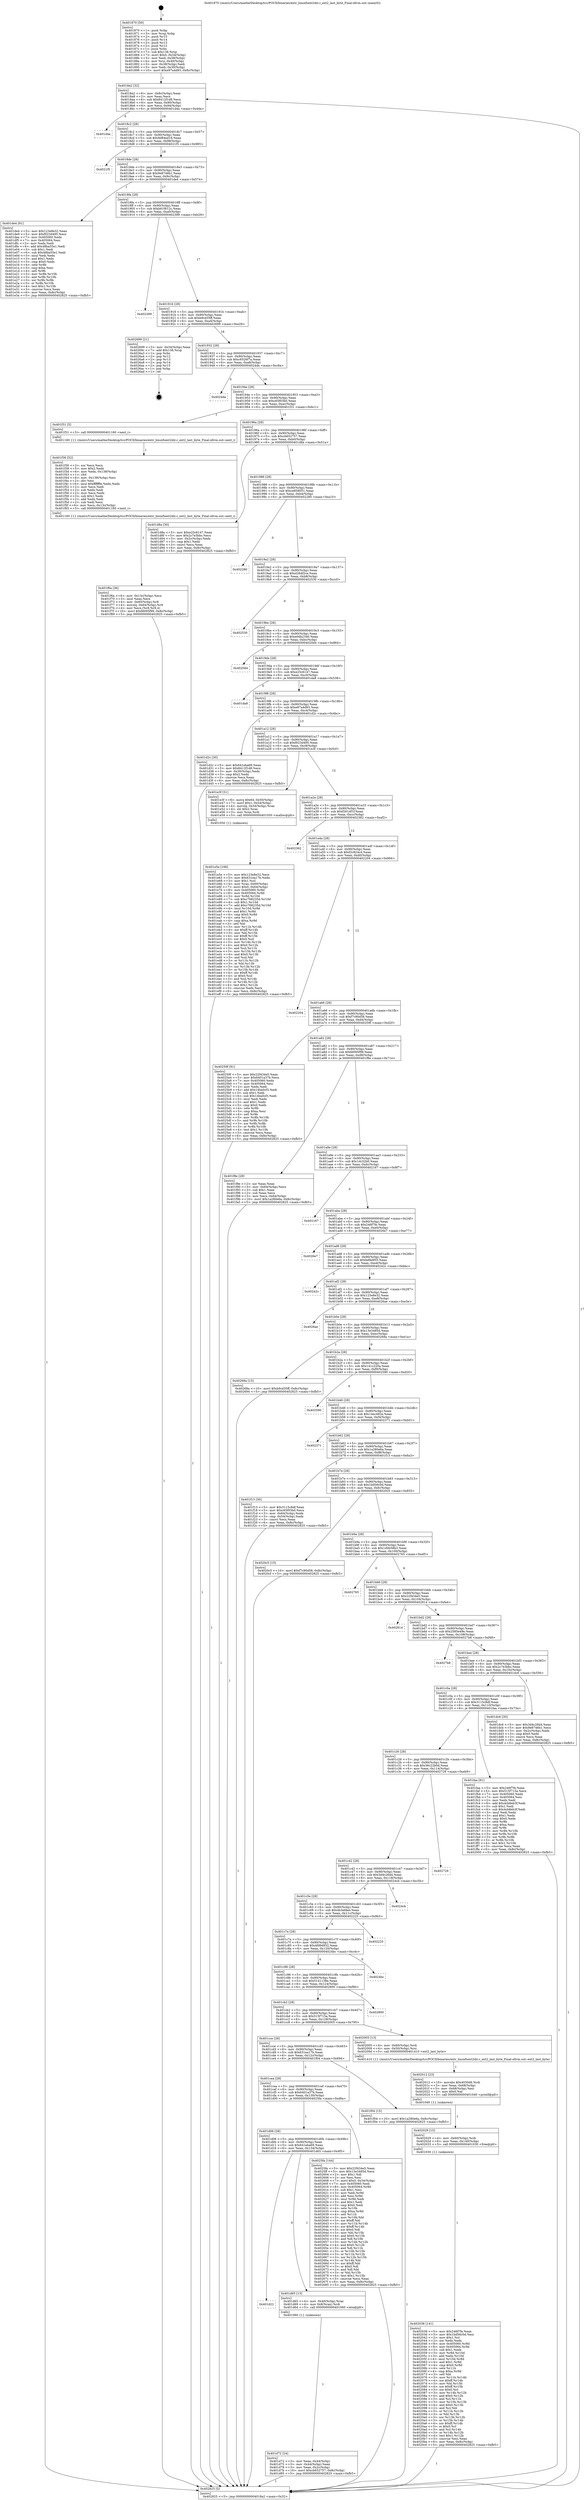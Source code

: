 digraph "0x401870" {
  label = "0x401870 (/mnt/c/Users/mathe/Desktop/tcc/POCII/binaries/extr_linuxfsext2dir.c_ext2_last_byte_Final-ollvm.out::main(0))"
  labelloc = "t"
  node[shape=record]

  Entry [label="",width=0.3,height=0.3,shape=circle,fillcolor=black,style=filled]
  "0x4018a2" [label="{
     0x4018a2 [32]\l
     | [instrs]\l
     &nbsp;&nbsp;0x4018a2 \<+6\>: mov -0x8c(%rbp),%eax\l
     &nbsp;&nbsp;0x4018a8 \<+2\>: mov %eax,%ecx\l
     &nbsp;&nbsp;0x4018aa \<+6\>: sub $0x8412f1d8,%ecx\l
     &nbsp;&nbsp;0x4018b0 \<+6\>: mov %eax,-0x90(%rbp)\l
     &nbsp;&nbsp;0x4018b6 \<+6\>: mov %ecx,-0x94(%rbp)\l
     &nbsp;&nbsp;0x4018bc \<+6\>: je 0000000000401d4a \<main+0x4da\>\l
  }"]
  "0x401d4a" [label="{
     0x401d4a\l
  }", style=dashed]
  "0x4018c2" [label="{
     0x4018c2 [28]\l
     | [instrs]\l
     &nbsp;&nbsp;0x4018c2 \<+5\>: jmp 00000000004018c7 \<main+0x57\>\l
     &nbsp;&nbsp;0x4018c7 \<+6\>: mov -0x90(%rbp),%eax\l
     &nbsp;&nbsp;0x4018cd \<+5\>: sub $0x9d84ed18,%eax\l
     &nbsp;&nbsp;0x4018d2 \<+6\>: mov %eax,-0x98(%rbp)\l
     &nbsp;&nbsp;0x4018d8 \<+6\>: je 00000000004021f5 \<main+0x985\>\l
  }"]
  Exit [label="",width=0.3,height=0.3,shape=circle,fillcolor=black,style=filled,peripheries=2]
  "0x4021f5" [label="{
     0x4021f5\l
  }", style=dashed]
  "0x4018de" [label="{
     0x4018de [28]\l
     | [instrs]\l
     &nbsp;&nbsp;0x4018de \<+5\>: jmp 00000000004018e3 \<main+0x73\>\l
     &nbsp;&nbsp;0x4018e3 \<+6\>: mov -0x90(%rbp),%eax\l
     &nbsp;&nbsp;0x4018e9 \<+5\>: sub $0x9e8746b1,%eax\l
     &nbsp;&nbsp;0x4018ee \<+6\>: mov %eax,-0x9c(%rbp)\l
     &nbsp;&nbsp;0x4018f4 \<+6\>: je 0000000000401de4 \<main+0x574\>\l
  }"]
  "0x402038" [label="{
     0x402038 [141]\l
     | [instrs]\l
     &nbsp;&nbsp;0x402038 \<+5\>: mov $0x246f7fe,%eax\l
     &nbsp;&nbsp;0x40203d \<+5\>: mov $0x1bd56c0d,%esi\l
     &nbsp;&nbsp;0x402042 \<+2\>: mov $0x1,%cl\l
     &nbsp;&nbsp;0x402044 \<+2\>: xor %edx,%edx\l
     &nbsp;&nbsp;0x402046 \<+8\>: mov 0x405060,%r8d\l
     &nbsp;&nbsp;0x40204e \<+8\>: mov 0x405064,%r9d\l
     &nbsp;&nbsp;0x402056 \<+3\>: sub $0x1,%edx\l
     &nbsp;&nbsp;0x402059 \<+3\>: mov %r8d,%r10d\l
     &nbsp;&nbsp;0x40205c \<+3\>: add %edx,%r10d\l
     &nbsp;&nbsp;0x40205f \<+4\>: imul %r10d,%r8d\l
     &nbsp;&nbsp;0x402063 \<+4\>: and $0x1,%r8d\l
     &nbsp;&nbsp;0x402067 \<+4\>: cmp $0x0,%r8d\l
     &nbsp;&nbsp;0x40206b \<+4\>: sete %r11b\l
     &nbsp;&nbsp;0x40206f \<+4\>: cmp $0xa,%r9d\l
     &nbsp;&nbsp;0x402073 \<+3\>: setl %bl\l
     &nbsp;&nbsp;0x402076 \<+3\>: mov %r11b,%r14b\l
     &nbsp;&nbsp;0x402079 \<+4\>: xor $0xff,%r14b\l
     &nbsp;&nbsp;0x40207d \<+3\>: mov %bl,%r15b\l
     &nbsp;&nbsp;0x402080 \<+4\>: xor $0xff,%r15b\l
     &nbsp;&nbsp;0x402084 \<+3\>: xor $0x0,%cl\l
     &nbsp;&nbsp;0x402087 \<+3\>: mov %r14b,%r12b\l
     &nbsp;&nbsp;0x40208a \<+4\>: and $0x0,%r12b\l
     &nbsp;&nbsp;0x40208e \<+3\>: and %cl,%r11b\l
     &nbsp;&nbsp;0x402091 \<+3\>: mov %r15b,%r13b\l
     &nbsp;&nbsp;0x402094 \<+4\>: and $0x0,%r13b\l
     &nbsp;&nbsp;0x402098 \<+2\>: and %cl,%bl\l
     &nbsp;&nbsp;0x40209a \<+3\>: or %r11b,%r12b\l
     &nbsp;&nbsp;0x40209d \<+3\>: or %bl,%r13b\l
     &nbsp;&nbsp;0x4020a0 \<+3\>: xor %r13b,%r12b\l
     &nbsp;&nbsp;0x4020a3 \<+3\>: or %r15b,%r14b\l
     &nbsp;&nbsp;0x4020a6 \<+4\>: xor $0xff,%r14b\l
     &nbsp;&nbsp;0x4020aa \<+3\>: or $0x0,%cl\l
     &nbsp;&nbsp;0x4020ad \<+3\>: and %cl,%r14b\l
     &nbsp;&nbsp;0x4020b0 \<+3\>: or %r14b,%r12b\l
     &nbsp;&nbsp;0x4020b3 \<+4\>: test $0x1,%r12b\l
     &nbsp;&nbsp;0x4020b7 \<+3\>: cmovne %esi,%eax\l
     &nbsp;&nbsp;0x4020ba \<+6\>: mov %eax,-0x8c(%rbp)\l
     &nbsp;&nbsp;0x4020c0 \<+5\>: jmp 0000000000402825 \<main+0xfb5\>\l
  }"]
  "0x401de4" [label="{
     0x401de4 [91]\l
     | [instrs]\l
     &nbsp;&nbsp;0x401de4 \<+5\>: mov $0x123e8e32,%eax\l
     &nbsp;&nbsp;0x401de9 \<+5\>: mov $0xf023d495,%ecx\l
     &nbsp;&nbsp;0x401dee \<+7\>: mov 0x405060,%edx\l
     &nbsp;&nbsp;0x401df5 \<+7\>: mov 0x405064,%esi\l
     &nbsp;&nbsp;0x401dfc \<+2\>: mov %edx,%edi\l
     &nbsp;&nbsp;0x401dfe \<+6\>: add $0x48ba55e1,%edi\l
     &nbsp;&nbsp;0x401e04 \<+3\>: sub $0x1,%edi\l
     &nbsp;&nbsp;0x401e07 \<+6\>: sub $0x48ba55e1,%edi\l
     &nbsp;&nbsp;0x401e0d \<+3\>: imul %edi,%edx\l
     &nbsp;&nbsp;0x401e10 \<+3\>: and $0x1,%edx\l
     &nbsp;&nbsp;0x401e13 \<+3\>: cmp $0x0,%edx\l
     &nbsp;&nbsp;0x401e16 \<+4\>: sete %r8b\l
     &nbsp;&nbsp;0x401e1a \<+3\>: cmp $0xa,%esi\l
     &nbsp;&nbsp;0x401e1d \<+4\>: setl %r9b\l
     &nbsp;&nbsp;0x401e21 \<+3\>: mov %r8b,%r10b\l
     &nbsp;&nbsp;0x401e24 \<+3\>: and %r9b,%r10b\l
     &nbsp;&nbsp;0x401e27 \<+3\>: xor %r9b,%r8b\l
     &nbsp;&nbsp;0x401e2a \<+3\>: or %r8b,%r10b\l
     &nbsp;&nbsp;0x401e2d \<+4\>: test $0x1,%r10b\l
     &nbsp;&nbsp;0x401e31 \<+3\>: cmovne %ecx,%eax\l
     &nbsp;&nbsp;0x401e34 \<+6\>: mov %eax,-0x8c(%rbp)\l
     &nbsp;&nbsp;0x401e3a \<+5\>: jmp 0000000000402825 \<main+0xfb5\>\l
  }"]
  "0x4018fa" [label="{
     0x4018fa [28]\l
     | [instrs]\l
     &nbsp;&nbsp;0x4018fa \<+5\>: jmp 00000000004018ff \<main+0x8f\>\l
     &nbsp;&nbsp;0x4018ff \<+6\>: mov -0x90(%rbp),%eax\l
     &nbsp;&nbsp;0x401905 \<+5\>: sub $0xb61f612c,%eax\l
     &nbsp;&nbsp;0x40190a \<+6\>: mov %eax,-0xa0(%rbp)\l
     &nbsp;&nbsp;0x401910 \<+6\>: je 0000000000402399 \<main+0xb29\>\l
  }"]
  "0x402029" [label="{
     0x402029 [15]\l
     | [instrs]\l
     &nbsp;&nbsp;0x402029 \<+4\>: mov -0x60(%rbp),%rdi\l
     &nbsp;&nbsp;0x40202d \<+6\>: mov %eax,-0x140(%rbp)\l
     &nbsp;&nbsp;0x402033 \<+5\>: call 0000000000401030 \<free@plt\>\l
     | [calls]\l
     &nbsp;&nbsp;0x401030 \{1\} (unknown)\l
  }"]
  "0x402399" [label="{
     0x402399\l
  }", style=dashed]
  "0x401916" [label="{
     0x401916 [28]\l
     | [instrs]\l
     &nbsp;&nbsp;0x401916 \<+5\>: jmp 000000000040191b \<main+0xab\>\l
     &nbsp;&nbsp;0x40191b \<+6\>: mov -0x90(%rbp),%eax\l
     &nbsp;&nbsp;0x401921 \<+5\>: sub $0xb9cd35ff,%eax\l
     &nbsp;&nbsp;0x401926 \<+6\>: mov %eax,-0xa4(%rbp)\l
     &nbsp;&nbsp;0x40192c \<+6\>: je 0000000000402699 \<main+0xe29\>\l
  }"]
  "0x402012" [label="{
     0x402012 [23]\l
     | [instrs]\l
     &nbsp;&nbsp;0x402012 \<+10\>: movabs $0x4030d6,%rdi\l
     &nbsp;&nbsp;0x40201c \<+3\>: mov %eax,-0x68(%rbp)\l
     &nbsp;&nbsp;0x40201f \<+3\>: mov -0x68(%rbp),%esi\l
     &nbsp;&nbsp;0x402022 \<+2\>: mov $0x0,%al\l
     &nbsp;&nbsp;0x402024 \<+5\>: call 0000000000401040 \<printf@plt\>\l
     | [calls]\l
     &nbsp;&nbsp;0x401040 \{1\} (unknown)\l
  }"]
  "0x402699" [label="{
     0x402699 [21]\l
     | [instrs]\l
     &nbsp;&nbsp;0x402699 \<+3\>: mov -0x34(%rbp),%eax\l
     &nbsp;&nbsp;0x40269c \<+7\>: add $0x138,%rsp\l
     &nbsp;&nbsp;0x4026a3 \<+1\>: pop %rbx\l
     &nbsp;&nbsp;0x4026a4 \<+2\>: pop %r12\l
     &nbsp;&nbsp;0x4026a6 \<+2\>: pop %r13\l
     &nbsp;&nbsp;0x4026a8 \<+2\>: pop %r14\l
     &nbsp;&nbsp;0x4026aa \<+2\>: pop %r15\l
     &nbsp;&nbsp;0x4026ac \<+1\>: pop %rbp\l
     &nbsp;&nbsp;0x4026ad \<+1\>: ret\l
  }"]
  "0x401932" [label="{
     0x401932 [28]\l
     | [instrs]\l
     &nbsp;&nbsp;0x401932 \<+5\>: jmp 0000000000401937 \<main+0xc7\>\l
     &nbsp;&nbsp;0x401937 \<+6\>: mov -0x90(%rbp),%eax\l
     &nbsp;&nbsp;0x40193d \<+5\>: sub $0xc6526f7a,%eax\l
     &nbsp;&nbsp;0x401942 \<+6\>: mov %eax,-0xa8(%rbp)\l
     &nbsp;&nbsp;0x401948 \<+6\>: je 00000000004024da \<main+0xc6a\>\l
  }"]
  "0x401f6a" [label="{
     0x401f6a [36]\l
     | [instrs]\l
     &nbsp;&nbsp;0x401f6a \<+6\>: mov -0x13c(%rbp),%ecx\l
     &nbsp;&nbsp;0x401f70 \<+3\>: imul %eax,%ecx\l
     &nbsp;&nbsp;0x401f73 \<+4\>: mov -0x60(%rbp),%r8\l
     &nbsp;&nbsp;0x401f77 \<+4\>: movslq -0x64(%rbp),%r9\l
     &nbsp;&nbsp;0x401f7b \<+4\>: mov %ecx,(%r8,%r9,4)\l
     &nbsp;&nbsp;0x401f7f \<+10\>: movl $0xfd095f99,-0x8c(%rbp)\l
     &nbsp;&nbsp;0x401f89 \<+5\>: jmp 0000000000402825 \<main+0xfb5\>\l
  }"]
  "0x4024da" [label="{
     0x4024da\l
  }", style=dashed]
  "0x40194e" [label="{
     0x40194e [28]\l
     | [instrs]\l
     &nbsp;&nbsp;0x40194e \<+5\>: jmp 0000000000401953 \<main+0xe3\>\l
     &nbsp;&nbsp;0x401953 \<+6\>: mov -0x90(%rbp),%eax\l
     &nbsp;&nbsp;0x401959 \<+5\>: sub $0xc65f03b0,%eax\l
     &nbsp;&nbsp;0x40195e \<+6\>: mov %eax,-0xac(%rbp)\l
     &nbsp;&nbsp;0x401964 \<+6\>: je 0000000000401f31 \<main+0x6c1\>\l
  }"]
  "0x401f36" [label="{
     0x401f36 [52]\l
     | [instrs]\l
     &nbsp;&nbsp;0x401f36 \<+2\>: xor %ecx,%ecx\l
     &nbsp;&nbsp;0x401f38 \<+5\>: mov $0x2,%edx\l
     &nbsp;&nbsp;0x401f3d \<+6\>: mov %edx,-0x138(%rbp)\l
     &nbsp;&nbsp;0x401f43 \<+1\>: cltd\l
     &nbsp;&nbsp;0x401f44 \<+6\>: mov -0x138(%rbp),%esi\l
     &nbsp;&nbsp;0x401f4a \<+2\>: idiv %esi\l
     &nbsp;&nbsp;0x401f4c \<+6\>: imul $0xfffffffe,%edx,%edx\l
     &nbsp;&nbsp;0x401f52 \<+2\>: mov %ecx,%edi\l
     &nbsp;&nbsp;0x401f54 \<+2\>: sub %edx,%edi\l
     &nbsp;&nbsp;0x401f56 \<+2\>: mov %ecx,%edx\l
     &nbsp;&nbsp;0x401f58 \<+3\>: sub $0x1,%edx\l
     &nbsp;&nbsp;0x401f5b \<+2\>: add %edx,%edi\l
     &nbsp;&nbsp;0x401f5d \<+2\>: sub %edi,%ecx\l
     &nbsp;&nbsp;0x401f5f \<+6\>: mov %ecx,-0x13c(%rbp)\l
     &nbsp;&nbsp;0x401f65 \<+5\>: call 0000000000401160 \<next_i\>\l
     | [calls]\l
     &nbsp;&nbsp;0x401160 \{1\} (/mnt/c/Users/mathe/Desktop/tcc/POCII/binaries/extr_linuxfsext2dir.c_ext2_last_byte_Final-ollvm.out::next_i)\l
  }"]
  "0x401f31" [label="{
     0x401f31 [5]\l
     | [instrs]\l
     &nbsp;&nbsp;0x401f31 \<+5\>: call 0000000000401160 \<next_i\>\l
     | [calls]\l
     &nbsp;&nbsp;0x401160 \{1\} (/mnt/c/Users/mathe/Desktop/tcc/POCII/binaries/extr_linuxfsext2dir.c_ext2_last_byte_Final-ollvm.out::next_i)\l
  }"]
  "0x40196a" [label="{
     0x40196a [28]\l
     | [instrs]\l
     &nbsp;&nbsp;0x40196a \<+5\>: jmp 000000000040196f \<main+0xff\>\l
     &nbsp;&nbsp;0x40196f \<+6\>: mov -0x90(%rbp),%eax\l
     &nbsp;&nbsp;0x401975 \<+5\>: sub $0xcb652757,%eax\l
     &nbsp;&nbsp;0x40197a \<+6\>: mov %eax,-0xb0(%rbp)\l
     &nbsp;&nbsp;0x401980 \<+6\>: je 0000000000401d8a \<main+0x51a\>\l
  }"]
  "0x401e5e" [label="{
     0x401e5e [166]\l
     | [instrs]\l
     &nbsp;&nbsp;0x401e5e \<+5\>: mov $0x123e8e32,%ecx\l
     &nbsp;&nbsp;0x401e63 \<+5\>: mov $0x631ea17b,%edx\l
     &nbsp;&nbsp;0x401e68 \<+3\>: mov $0x1,%sil\l
     &nbsp;&nbsp;0x401e6b \<+4\>: mov %rax,-0x60(%rbp)\l
     &nbsp;&nbsp;0x401e6f \<+7\>: movl $0x0,-0x64(%rbp)\l
     &nbsp;&nbsp;0x401e76 \<+8\>: mov 0x405060,%r8d\l
     &nbsp;&nbsp;0x401e7e \<+8\>: mov 0x405064,%r9d\l
     &nbsp;&nbsp;0x401e86 \<+3\>: mov %r8d,%r10d\l
     &nbsp;&nbsp;0x401e89 \<+7\>: sub $0xc768235d,%r10d\l
     &nbsp;&nbsp;0x401e90 \<+4\>: sub $0x1,%r10d\l
     &nbsp;&nbsp;0x401e94 \<+7\>: add $0xc768235d,%r10d\l
     &nbsp;&nbsp;0x401e9b \<+4\>: imul %r10d,%r8d\l
     &nbsp;&nbsp;0x401e9f \<+4\>: and $0x1,%r8d\l
     &nbsp;&nbsp;0x401ea3 \<+4\>: cmp $0x0,%r8d\l
     &nbsp;&nbsp;0x401ea7 \<+4\>: sete %r11b\l
     &nbsp;&nbsp;0x401eab \<+4\>: cmp $0xa,%r9d\l
     &nbsp;&nbsp;0x401eaf \<+3\>: setl %bl\l
     &nbsp;&nbsp;0x401eb2 \<+3\>: mov %r11b,%r14b\l
     &nbsp;&nbsp;0x401eb5 \<+4\>: xor $0xff,%r14b\l
     &nbsp;&nbsp;0x401eb9 \<+3\>: mov %bl,%r15b\l
     &nbsp;&nbsp;0x401ebc \<+4\>: xor $0xff,%r15b\l
     &nbsp;&nbsp;0x401ec0 \<+4\>: xor $0x0,%sil\l
     &nbsp;&nbsp;0x401ec4 \<+3\>: mov %r14b,%r12b\l
     &nbsp;&nbsp;0x401ec7 \<+4\>: and $0x0,%r12b\l
     &nbsp;&nbsp;0x401ecb \<+3\>: and %sil,%r11b\l
     &nbsp;&nbsp;0x401ece \<+3\>: mov %r15b,%r13b\l
     &nbsp;&nbsp;0x401ed1 \<+4\>: and $0x0,%r13b\l
     &nbsp;&nbsp;0x401ed5 \<+3\>: and %sil,%bl\l
     &nbsp;&nbsp;0x401ed8 \<+3\>: or %r11b,%r12b\l
     &nbsp;&nbsp;0x401edb \<+3\>: or %bl,%r13b\l
     &nbsp;&nbsp;0x401ede \<+3\>: xor %r13b,%r12b\l
     &nbsp;&nbsp;0x401ee1 \<+3\>: or %r15b,%r14b\l
     &nbsp;&nbsp;0x401ee4 \<+4\>: xor $0xff,%r14b\l
     &nbsp;&nbsp;0x401ee8 \<+4\>: or $0x0,%sil\l
     &nbsp;&nbsp;0x401eec \<+3\>: and %sil,%r14b\l
     &nbsp;&nbsp;0x401eef \<+3\>: or %r14b,%r12b\l
     &nbsp;&nbsp;0x401ef2 \<+4\>: test $0x1,%r12b\l
     &nbsp;&nbsp;0x401ef6 \<+3\>: cmovne %edx,%ecx\l
     &nbsp;&nbsp;0x401ef9 \<+6\>: mov %ecx,-0x8c(%rbp)\l
     &nbsp;&nbsp;0x401eff \<+5\>: jmp 0000000000402825 \<main+0xfb5\>\l
  }"]
  "0x401d8a" [label="{
     0x401d8a [30]\l
     | [instrs]\l
     &nbsp;&nbsp;0x401d8a \<+5\>: mov $0xe25c6147,%eax\l
     &nbsp;&nbsp;0x401d8f \<+5\>: mov $0x2c7e3bbc,%ecx\l
     &nbsp;&nbsp;0x401d94 \<+3\>: mov -0x2c(%rbp),%edx\l
     &nbsp;&nbsp;0x401d97 \<+3\>: cmp $0x1,%edx\l
     &nbsp;&nbsp;0x401d9a \<+3\>: cmovl %ecx,%eax\l
     &nbsp;&nbsp;0x401d9d \<+6\>: mov %eax,-0x8c(%rbp)\l
     &nbsp;&nbsp;0x401da3 \<+5\>: jmp 0000000000402825 \<main+0xfb5\>\l
  }"]
  "0x401986" [label="{
     0x401986 [28]\l
     | [instrs]\l
     &nbsp;&nbsp;0x401986 \<+5\>: jmp 000000000040198b \<main+0x11b\>\l
     &nbsp;&nbsp;0x40198b \<+6\>: mov -0x90(%rbp),%eax\l
     &nbsp;&nbsp;0x401991 \<+5\>: sub $0xce858051,%eax\l
     &nbsp;&nbsp;0x401996 \<+6\>: mov %eax,-0xb4(%rbp)\l
     &nbsp;&nbsp;0x40199c \<+6\>: je 0000000000402280 \<main+0xa10\>\l
  }"]
  "0x401d72" [label="{
     0x401d72 [24]\l
     | [instrs]\l
     &nbsp;&nbsp;0x401d72 \<+3\>: mov %eax,-0x44(%rbp)\l
     &nbsp;&nbsp;0x401d75 \<+3\>: mov -0x44(%rbp),%eax\l
     &nbsp;&nbsp;0x401d78 \<+3\>: mov %eax,-0x2c(%rbp)\l
     &nbsp;&nbsp;0x401d7b \<+10\>: movl $0xcb652757,-0x8c(%rbp)\l
     &nbsp;&nbsp;0x401d85 \<+5\>: jmp 0000000000402825 \<main+0xfb5\>\l
  }"]
  "0x402280" [label="{
     0x402280\l
  }", style=dashed]
  "0x4019a2" [label="{
     0x4019a2 [28]\l
     | [instrs]\l
     &nbsp;&nbsp;0x4019a2 \<+5\>: jmp 00000000004019a7 \<main+0x137\>\l
     &nbsp;&nbsp;0x4019a7 \<+6\>: mov -0x90(%rbp),%eax\l
     &nbsp;&nbsp;0x4019ad \<+5\>: sub $0xd284f2ce,%eax\l
     &nbsp;&nbsp;0x4019b2 \<+6\>: mov %eax,-0xb8(%rbp)\l
     &nbsp;&nbsp;0x4019b8 \<+6\>: je 0000000000402530 \<main+0xcc0\>\l
  }"]
  "0x401d22" [label="{
     0x401d22\l
  }", style=dashed]
  "0x402530" [label="{
     0x402530\l
  }", style=dashed]
  "0x4019be" [label="{
     0x4019be [28]\l
     | [instrs]\l
     &nbsp;&nbsp;0x4019be \<+5\>: jmp 00000000004019c3 \<main+0x153\>\l
     &nbsp;&nbsp;0x4019c3 \<+6\>: mov -0x90(%rbp),%eax\l
     &nbsp;&nbsp;0x4019c9 \<+5\>: sub $0xe0db2340,%eax\l
     &nbsp;&nbsp;0x4019ce \<+6\>: mov %eax,-0xbc(%rbp)\l
     &nbsp;&nbsp;0x4019d4 \<+6\>: je 00000000004020d4 \<main+0x864\>\l
  }"]
  "0x401d65" [label="{
     0x401d65 [13]\l
     | [instrs]\l
     &nbsp;&nbsp;0x401d65 \<+4\>: mov -0x40(%rbp),%rax\l
     &nbsp;&nbsp;0x401d69 \<+4\>: mov 0x8(%rax),%rdi\l
     &nbsp;&nbsp;0x401d6d \<+5\>: call 0000000000401060 \<atoi@plt\>\l
     | [calls]\l
     &nbsp;&nbsp;0x401060 \{1\} (unknown)\l
  }"]
  "0x4020d4" [label="{
     0x4020d4\l
  }", style=dashed]
  "0x4019da" [label="{
     0x4019da [28]\l
     | [instrs]\l
     &nbsp;&nbsp;0x4019da \<+5\>: jmp 00000000004019df \<main+0x16f\>\l
     &nbsp;&nbsp;0x4019df \<+6\>: mov -0x90(%rbp),%eax\l
     &nbsp;&nbsp;0x4019e5 \<+5\>: sub $0xe25c6147,%eax\l
     &nbsp;&nbsp;0x4019ea \<+6\>: mov %eax,-0xc0(%rbp)\l
     &nbsp;&nbsp;0x4019f0 \<+6\>: je 0000000000401da8 \<main+0x538\>\l
  }"]
  "0x401d06" [label="{
     0x401d06 [28]\l
     | [instrs]\l
     &nbsp;&nbsp;0x401d06 \<+5\>: jmp 0000000000401d0b \<main+0x49b\>\l
     &nbsp;&nbsp;0x401d0b \<+6\>: mov -0x90(%rbp),%eax\l
     &nbsp;&nbsp;0x401d11 \<+5\>: sub $0x641eba69,%eax\l
     &nbsp;&nbsp;0x401d16 \<+6\>: mov %eax,-0x134(%rbp)\l
     &nbsp;&nbsp;0x401d1c \<+6\>: je 0000000000401d65 \<main+0x4f5\>\l
  }"]
  "0x401da8" [label="{
     0x401da8\l
  }", style=dashed]
  "0x4019f6" [label="{
     0x4019f6 [28]\l
     | [instrs]\l
     &nbsp;&nbsp;0x4019f6 \<+5\>: jmp 00000000004019fb \<main+0x18b\>\l
     &nbsp;&nbsp;0x4019fb \<+6\>: mov -0x90(%rbp),%eax\l
     &nbsp;&nbsp;0x401a01 \<+5\>: sub $0xe97a4d93,%eax\l
     &nbsp;&nbsp;0x401a06 \<+6\>: mov %eax,-0xc4(%rbp)\l
     &nbsp;&nbsp;0x401a0c \<+6\>: je 0000000000401d2c \<main+0x4bc\>\l
  }"]
  "0x4025fa" [label="{
     0x4025fa [144]\l
     | [instrs]\l
     &nbsp;&nbsp;0x4025fa \<+5\>: mov $0x22f434e5,%eax\l
     &nbsp;&nbsp;0x4025ff \<+5\>: mov $0x13e3485d,%ecx\l
     &nbsp;&nbsp;0x402604 \<+2\>: mov $0x1,%dl\l
     &nbsp;&nbsp;0x402606 \<+2\>: xor %esi,%esi\l
     &nbsp;&nbsp;0x402608 \<+7\>: movl $0x0,-0x34(%rbp)\l
     &nbsp;&nbsp;0x40260f \<+7\>: mov 0x405060,%edi\l
     &nbsp;&nbsp;0x402616 \<+8\>: mov 0x405064,%r8d\l
     &nbsp;&nbsp;0x40261e \<+3\>: sub $0x1,%esi\l
     &nbsp;&nbsp;0x402621 \<+3\>: mov %edi,%r9d\l
     &nbsp;&nbsp;0x402624 \<+3\>: add %esi,%r9d\l
     &nbsp;&nbsp;0x402627 \<+4\>: imul %r9d,%edi\l
     &nbsp;&nbsp;0x40262b \<+3\>: and $0x1,%edi\l
     &nbsp;&nbsp;0x40262e \<+3\>: cmp $0x0,%edi\l
     &nbsp;&nbsp;0x402631 \<+4\>: sete %r10b\l
     &nbsp;&nbsp;0x402635 \<+4\>: cmp $0xa,%r8d\l
     &nbsp;&nbsp;0x402639 \<+4\>: setl %r11b\l
     &nbsp;&nbsp;0x40263d \<+3\>: mov %r10b,%bl\l
     &nbsp;&nbsp;0x402640 \<+3\>: xor $0xff,%bl\l
     &nbsp;&nbsp;0x402643 \<+3\>: mov %r11b,%r14b\l
     &nbsp;&nbsp;0x402646 \<+4\>: xor $0xff,%r14b\l
     &nbsp;&nbsp;0x40264a \<+3\>: xor $0x0,%dl\l
     &nbsp;&nbsp;0x40264d \<+3\>: mov %bl,%r15b\l
     &nbsp;&nbsp;0x402650 \<+4\>: and $0x0,%r15b\l
     &nbsp;&nbsp;0x402654 \<+3\>: and %dl,%r10b\l
     &nbsp;&nbsp;0x402657 \<+3\>: mov %r14b,%r12b\l
     &nbsp;&nbsp;0x40265a \<+4\>: and $0x0,%r12b\l
     &nbsp;&nbsp;0x40265e \<+3\>: and %dl,%r11b\l
     &nbsp;&nbsp;0x402661 \<+3\>: or %r10b,%r15b\l
     &nbsp;&nbsp;0x402664 \<+3\>: or %r11b,%r12b\l
     &nbsp;&nbsp;0x402667 \<+3\>: xor %r12b,%r15b\l
     &nbsp;&nbsp;0x40266a \<+3\>: or %r14b,%bl\l
     &nbsp;&nbsp;0x40266d \<+3\>: xor $0xff,%bl\l
     &nbsp;&nbsp;0x402670 \<+3\>: or $0x0,%dl\l
     &nbsp;&nbsp;0x402673 \<+2\>: and %dl,%bl\l
     &nbsp;&nbsp;0x402675 \<+3\>: or %bl,%r15b\l
     &nbsp;&nbsp;0x402678 \<+4\>: test $0x1,%r15b\l
     &nbsp;&nbsp;0x40267c \<+3\>: cmovne %ecx,%eax\l
     &nbsp;&nbsp;0x40267f \<+6\>: mov %eax,-0x8c(%rbp)\l
     &nbsp;&nbsp;0x402685 \<+5\>: jmp 0000000000402825 \<main+0xfb5\>\l
  }"]
  "0x401d2c" [label="{
     0x401d2c [30]\l
     | [instrs]\l
     &nbsp;&nbsp;0x401d2c \<+5\>: mov $0x641eba69,%eax\l
     &nbsp;&nbsp;0x401d31 \<+5\>: mov $0x8412f1d8,%ecx\l
     &nbsp;&nbsp;0x401d36 \<+3\>: mov -0x30(%rbp),%edx\l
     &nbsp;&nbsp;0x401d39 \<+3\>: cmp $0x2,%edx\l
     &nbsp;&nbsp;0x401d3c \<+3\>: cmovne %ecx,%eax\l
     &nbsp;&nbsp;0x401d3f \<+6\>: mov %eax,-0x8c(%rbp)\l
     &nbsp;&nbsp;0x401d45 \<+5\>: jmp 0000000000402825 \<main+0xfb5\>\l
  }"]
  "0x401a12" [label="{
     0x401a12 [28]\l
     | [instrs]\l
     &nbsp;&nbsp;0x401a12 \<+5\>: jmp 0000000000401a17 \<main+0x1a7\>\l
     &nbsp;&nbsp;0x401a17 \<+6\>: mov -0x90(%rbp),%eax\l
     &nbsp;&nbsp;0x401a1d \<+5\>: sub $0xf023d495,%eax\l
     &nbsp;&nbsp;0x401a22 \<+6\>: mov %eax,-0xc8(%rbp)\l
     &nbsp;&nbsp;0x401a28 \<+6\>: je 0000000000401e3f \<main+0x5cf\>\l
  }"]
  "0x402825" [label="{
     0x402825 [5]\l
     | [instrs]\l
     &nbsp;&nbsp;0x402825 \<+5\>: jmp 00000000004018a2 \<main+0x32\>\l
  }"]
  "0x401870" [label="{
     0x401870 [50]\l
     | [instrs]\l
     &nbsp;&nbsp;0x401870 \<+1\>: push %rbp\l
     &nbsp;&nbsp;0x401871 \<+3\>: mov %rsp,%rbp\l
     &nbsp;&nbsp;0x401874 \<+2\>: push %r15\l
     &nbsp;&nbsp;0x401876 \<+2\>: push %r14\l
     &nbsp;&nbsp;0x401878 \<+2\>: push %r13\l
     &nbsp;&nbsp;0x40187a \<+2\>: push %r12\l
     &nbsp;&nbsp;0x40187c \<+1\>: push %rbx\l
     &nbsp;&nbsp;0x40187d \<+7\>: sub $0x138,%rsp\l
     &nbsp;&nbsp;0x401884 \<+7\>: movl $0x0,-0x34(%rbp)\l
     &nbsp;&nbsp;0x40188b \<+3\>: mov %edi,-0x38(%rbp)\l
     &nbsp;&nbsp;0x40188e \<+4\>: mov %rsi,-0x40(%rbp)\l
     &nbsp;&nbsp;0x401892 \<+3\>: mov -0x38(%rbp),%edi\l
     &nbsp;&nbsp;0x401895 \<+3\>: mov %edi,-0x30(%rbp)\l
     &nbsp;&nbsp;0x401898 \<+10\>: movl $0xe97a4d93,-0x8c(%rbp)\l
  }"]
  "0x401cea" [label="{
     0x401cea [28]\l
     | [instrs]\l
     &nbsp;&nbsp;0x401cea \<+5\>: jmp 0000000000401cef \<main+0x47f\>\l
     &nbsp;&nbsp;0x401cef \<+6\>: mov -0x90(%rbp),%eax\l
     &nbsp;&nbsp;0x401cf5 \<+5\>: sub $0x6401a37b,%eax\l
     &nbsp;&nbsp;0x401cfa \<+6\>: mov %eax,-0x130(%rbp)\l
     &nbsp;&nbsp;0x401d00 \<+6\>: je 00000000004025fa \<main+0xd8a\>\l
  }"]
  "0x401e3f" [label="{
     0x401e3f [31]\l
     | [instrs]\l
     &nbsp;&nbsp;0x401e3f \<+8\>: movq $0x64,-0x50(%rbp)\l
     &nbsp;&nbsp;0x401e47 \<+7\>: movl $0x1,-0x54(%rbp)\l
     &nbsp;&nbsp;0x401e4e \<+4\>: movslq -0x54(%rbp),%rax\l
     &nbsp;&nbsp;0x401e52 \<+4\>: shl $0x2,%rax\l
     &nbsp;&nbsp;0x401e56 \<+3\>: mov %rax,%rdi\l
     &nbsp;&nbsp;0x401e59 \<+5\>: call 0000000000401050 \<malloc@plt\>\l
     | [calls]\l
     &nbsp;&nbsp;0x401050 \{1\} (unknown)\l
  }"]
  "0x401a2e" [label="{
     0x401a2e [28]\l
     | [instrs]\l
     &nbsp;&nbsp;0x401a2e \<+5\>: jmp 0000000000401a33 \<main+0x1c3\>\l
     &nbsp;&nbsp;0x401a33 \<+6\>: mov -0x90(%rbp),%eax\l
     &nbsp;&nbsp;0x401a39 \<+5\>: sub $0xf261df1f,%eax\l
     &nbsp;&nbsp;0x401a3e \<+6\>: mov %eax,-0xcc(%rbp)\l
     &nbsp;&nbsp;0x401a44 \<+6\>: je 0000000000402362 \<main+0xaf2\>\l
  }"]
  "0x401f04" [label="{
     0x401f04 [15]\l
     | [instrs]\l
     &nbsp;&nbsp;0x401f04 \<+10\>: movl $0x1a280e6a,-0x8c(%rbp)\l
     &nbsp;&nbsp;0x401f0e \<+5\>: jmp 0000000000402825 \<main+0xfb5\>\l
  }"]
  "0x402362" [label="{
     0x402362\l
  }", style=dashed]
  "0x401a4a" [label="{
     0x401a4a [28]\l
     | [instrs]\l
     &nbsp;&nbsp;0x401a4a \<+5\>: jmp 0000000000401a4f \<main+0x1df\>\l
     &nbsp;&nbsp;0x401a4f \<+6\>: mov -0x90(%rbp),%eax\l
     &nbsp;&nbsp;0x401a55 \<+5\>: sub $0xf2c824c4,%eax\l
     &nbsp;&nbsp;0x401a5a \<+6\>: mov %eax,-0xd0(%rbp)\l
     &nbsp;&nbsp;0x401a60 \<+6\>: je 0000000000402204 \<main+0x994\>\l
  }"]
  "0x401cce" [label="{
     0x401cce [28]\l
     | [instrs]\l
     &nbsp;&nbsp;0x401cce \<+5\>: jmp 0000000000401cd3 \<main+0x463\>\l
     &nbsp;&nbsp;0x401cd3 \<+6\>: mov -0x90(%rbp),%eax\l
     &nbsp;&nbsp;0x401cd9 \<+5\>: sub $0x631ea17b,%eax\l
     &nbsp;&nbsp;0x401cde \<+6\>: mov %eax,-0x12c(%rbp)\l
     &nbsp;&nbsp;0x401ce4 \<+6\>: je 0000000000401f04 \<main+0x694\>\l
  }"]
  "0x402204" [label="{
     0x402204\l
  }", style=dashed]
  "0x401a66" [label="{
     0x401a66 [28]\l
     | [instrs]\l
     &nbsp;&nbsp;0x401a66 \<+5\>: jmp 0000000000401a6b \<main+0x1fb\>\l
     &nbsp;&nbsp;0x401a6b \<+6\>: mov -0x90(%rbp),%eax\l
     &nbsp;&nbsp;0x401a71 \<+5\>: sub $0xf7c90d58,%eax\l
     &nbsp;&nbsp;0x401a76 \<+6\>: mov %eax,-0xd4(%rbp)\l
     &nbsp;&nbsp;0x401a7c \<+6\>: je 000000000040259f \<main+0xd2f\>\l
  }"]
  "0x402005" [label="{
     0x402005 [13]\l
     | [instrs]\l
     &nbsp;&nbsp;0x402005 \<+4\>: mov -0x60(%rbp),%rdi\l
     &nbsp;&nbsp;0x402009 \<+4\>: mov -0x50(%rbp),%rsi\l
     &nbsp;&nbsp;0x40200d \<+5\>: call 0000000000401410 \<ext2_last_byte\>\l
     | [calls]\l
     &nbsp;&nbsp;0x401410 \{1\} (/mnt/c/Users/mathe/Desktop/tcc/POCII/binaries/extr_linuxfsext2dir.c_ext2_last_byte_Final-ollvm.out::ext2_last_byte)\l
  }"]
  "0x40259f" [label="{
     0x40259f [91]\l
     | [instrs]\l
     &nbsp;&nbsp;0x40259f \<+5\>: mov $0x22f434e5,%eax\l
     &nbsp;&nbsp;0x4025a4 \<+5\>: mov $0x6401a37b,%ecx\l
     &nbsp;&nbsp;0x4025a9 \<+7\>: mov 0x405060,%edx\l
     &nbsp;&nbsp;0x4025b0 \<+7\>: mov 0x405064,%esi\l
     &nbsp;&nbsp;0x4025b7 \<+2\>: mov %edx,%edi\l
     &nbsp;&nbsp;0x4025b9 \<+6\>: add $0x14ba0cf3,%edi\l
     &nbsp;&nbsp;0x4025bf \<+3\>: sub $0x1,%edi\l
     &nbsp;&nbsp;0x4025c2 \<+6\>: sub $0x14ba0cf3,%edi\l
     &nbsp;&nbsp;0x4025c8 \<+3\>: imul %edi,%edx\l
     &nbsp;&nbsp;0x4025cb \<+3\>: and $0x1,%edx\l
     &nbsp;&nbsp;0x4025ce \<+3\>: cmp $0x0,%edx\l
     &nbsp;&nbsp;0x4025d1 \<+4\>: sete %r8b\l
     &nbsp;&nbsp;0x4025d5 \<+3\>: cmp $0xa,%esi\l
     &nbsp;&nbsp;0x4025d8 \<+4\>: setl %r9b\l
     &nbsp;&nbsp;0x4025dc \<+3\>: mov %r8b,%r10b\l
     &nbsp;&nbsp;0x4025df \<+3\>: and %r9b,%r10b\l
     &nbsp;&nbsp;0x4025e2 \<+3\>: xor %r9b,%r8b\l
     &nbsp;&nbsp;0x4025e5 \<+3\>: or %r8b,%r10b\l
     &nbsp;&nbsp;0x4025e8 \<+4\>: test $0x1,%r10b\l
     &nbsp;&nbsp;0x4025ec \<+3\>: cmovne %ecx,%eax\l
     &nbsp;&nbsp;0x4025ef \<+6\>: mov %eax,-0x8c(%rbp)\l
     &nbsp;&nbsp;0x4025f5 \<+5\>: jmp 0000000000402825 \<main+0xfb5\>\l
  }"]
  "0x401a82" [label="{
     0x401a82 [28]\l
     | [instrs]\l
     &nbsp;&nbsp;0x401a82 \<+5\>: jmp 0000000000401a87 \<main+0x217\>\l
     &nbsp;&nbsp;0x401a87 \<+6\>: mov -0x90(%rbp),%eax\l
     &nbsp;&nbsp;0x401a8d \<+5\>: sub $0xfd095f99,%eax\l
     &nbsp;&nbsp;0x401a92 \<+6\>: mov %eax,-0xd8(%rbp)\l
     &nbsp;&nbsp;0x401a98 \<+6\>: je 0000000000401f8e \<main+0x71e\>\l
  }"]
  "0x401cb2" [label="{
     0x401cb2 [28]\l
     | [instrs]\l
     &nbsp;&nbsp;0x401cb2 \<+5\>: jmp 0000000000401cb7 \<main+0x447\>\l
     &nbsp;&nbsp;0x401cb7 \<+6\>: mov -0x90(%rbp),%eax\l
     &nbsp;&nbsp;0x401cbd \<+5\>: sub $0x515f715a,%eax\l
     &nbsp;&nbsp;0x401cc2 \<+6\>: mov %eax,-0x128(%rbp)\l
     &nbsp;&nbsp;0x401cc8 \<+6\>: je 0000000000402005 \<main+0x795\>\l
  }"]
  "0x401f8e" [label="{
     0x401f8e [28]\l
     | [instrs]\l
     &nbsp;&nbsp;0x401f8e \<+2\>: xor %eax,%eax\l
     &nbsp;&nbsp;0x401f90 \<+3\>: mov -0x64(%rbp),%ecx\l
     &nbsp;&nbsp;0x401f93 \<+3\>: sub $0x1,%eax\l
     &nbsp;&nbsp;0x401f96 \<+2\>: sub %eax,%ecx\l
     &nbsp;&nbsp;0x401f98 \<+3\>: mov %ecx,-0x64(%rbp)\l
     &nbsp;&nbsp;0x401f9b \<+10\>: movl $0x1a280e6a,-0x8c(%rbp)\l
     &nbsp;&nbsp;0x401fa5 \<+5\>: jmp 0000000000402825 \<main+0xfb5\>\l
  }"]
  "0x401a9e" [label="{
     0x401a9e [28]\l
     | [instrs]\l
     &nbsp;&nbsp;0x401a9e \<+5\>: jmp 0000000000401aa3 \<main+0x233\>\l
     &nbsp;&nbsp;0x401aa3 \<+6\>: mov -0x90(%rbp),%eax\l
     &nbsp;&nbsp;0x401aa9 \<+5\>: sub $0x1dc32b0,%eax\l
     &nbsp;&nbsp;0x401aae \<+6\>: mov %eax,-0xdc(%rbp)\l
     &nbsp;&nbsp;0x401ab4 \<+6\>: je 0000000000402167 \<main+0x8f7\>\l
  }"]
  "0x402800" [label="{
     0x402800\l
  }", style=dashed]
  "0x402167" [label="{
     0x402167\l
  }", style=dashed]
  "0x401aba" [label="{
     0x401aba [28]\l
     | [instrs]\l
     &nbsp;&nbsp;0x401aba \<+5\>: jmp 0000000000401abf \<main+0x24f\>\l
     &nbsp;&nbsp;0x401abf \<+6\>: mov -0x90(%rbp),%eax\l
     &nbsp;&nbsp;0x401ac5 \<+5\>: sub $0x246f7fe,%eax\l
     &nbsp;&nbsp;0x401aca \<+6\>: mov %eax,-0xe0(%rbp)\l
     &nbsp;&nbsp;0x401ad0 \<+6\>: je 00000000004026e7 \<main+0xe77\>\l
  }"]
  "0x401c96" [label="{
     0x401c96 [28]\l
     | [instrs]\l
     &nbsp;&nbsp;0x401c96 \<+5\>: jmp 0000000000401c9b \<main+0x42b\>\l
     &nbsp;&nbsp;0x401c9b \<+6\>: mov -0x90(%rbp),%eax\l
     &nbsp;&nbsp;0x401ca1 \<+5\>: sub $0x5141138e,%eax\l
     &nbsp;&nbsp;0x401ca6 \<+6\>: mov %eax,-0x124(%rbp)\l
     &nbsp;&nbsp;0x401cac \<+6\>: je 0000000000402800 \<main+0xf90\>\l
  }"]
  "0x4026e7" [label="{
     0x4026e7\l
  }", style=dashed]
  "0x401ad6" [label="{
     0x401ad6 [28]\l
     | [instrs]\l
     &nbsp;&nbsp;0x401ad6 \<+5\>: jmp 0000000000401adb \<main+0x26b\>\l
     &nbsp;&nbsp;0x401adb \<+6\>: mov -0x90(%rbp),%eax\l
     &nbsp;&nbsp;0x401ae1 \<+5\>: sub $0xbd8d955,%eax\l
     &nbsp;&nbsp;0x401ae6 \<+6\>: mov %eax,-0xe4(%rbp)\l
     &nbsp;&nbsp;0x401aec \<+6\>: je 000000000040242c \<main+0xbbc\>\l
  }"]
  "0x4024bc" [label="{
     0x4024bc\l
  }", style=dashed]
  "0x40242c" [label="{
     0x40242c\l
  }", style=dashed]
  "0x401af2" [label="{
     0x401af2 [28]\l
     | [instrs]\l
     &nbsp;&nbsp;0x401af2 \<+5\>: jmp 0000000000401af7 \<main+0x287\>\l
     &nbsp;&nbsp;0x401af7 \<+6\>: mov -0x90(%rbp),%eax\l
     &nbsp;&nbsp;0x401afd \<+5\>: sub $0x123e8e32,%eax\l
     &nbsp;&nbsp;0x401b02 \<+6\>: mov %eax,-0xe8(%rbp)\l
     &nbsp;&nbsp;0x401b08 \<+6\>: je 00000000004026ae \<main+0xe3e\>\l
  }"]
  "0x401c7a" [label="{
     0x401c7a [28]\l
     | [instrs]\l
     &nbsp;&nbsp;0x401c7a \<+5\>: jmp 0000000000401c7f \<main+0x40f\>\l
     &nbsp;&nbsp;0x401c7f \<+6\>: mov -0x90(%rbp),%eax\l
     &nbsp;&nbsp;0x401c85 \<+5\>: sub $0x4fd9d932,%eax\l
     &nbsp;&nbsp;0x401c8a \<+6\>: mov %eax,-0x120(%rbp)\l
     &nbsp;&nbsp;0x401c90 \<+6\>: je 00000000004024bc \<main+0xc4c\>\l
  }"]
  "0x4026ae" [label="{
     0x4026ae\l
  }", style=dashed]
  "0x401b0e" [label="{
     0x401b0e [28]\l
     | [instrs]\l
     &nbsp;&nbsp;0x401b0e \<+5\>: jmp 0000000000401b13 \<main+0x2a3\>\l
     &nbsp;&nbsp;0x401b13 \<+6\>: mov -0x90(%rbp),%eax\l
     &nbsp;&nbsp;0x401b19 \<+5\>: sub $0x13e3485d,%eax\l
     &nbsp;&nbsp;0x401b1e \<+6\>: mov %eax,-0xec(%rbp)\l
     &nbsp;&nbsp;0x401b24 \<+6\>: je 000000000040268a \<main+0xe1a\>\l
  }"]
  "0x402225" [label="{
     0x402225\l
  }", style=dashed]
  "0x40268a" [label="{
     0x40268a [15]\l
     | [instrs]\l
     &nbsp;&nbsp;0x40268a \<+10\>: movl $0xb9cd35ff,-0x8c(%rbp)\l
     &nbsp;&nbsp;0x402694 \<+5\>: jmp 0000000000402825 \<main+0xfb5\>\l
  }"]
  "0x401b2a" [label="{
     0x401b2a [28]\l
     | [instrs]\l
     &nbsp;&nbsp;0x401b2a \<+5\>: jmp 0000000000401b2f \<main+0x2bf\>\l
     &nbsp;&nbsp;0x401b2f \<+6\>: mov -0x90(%rbp),%eax\l
     &nbsp;&nbsp;0x401b35 \<+5\>: sub $0x141c220a,%eax\l
     &nbsp;&nbsp;0x401b3a \<+6\>: mov %eax,-0xf0(%rbp)\l
     &nbsp;&nbsp;0x401b40 \<+6\>: je 0000000000402590 \<main+0xd20\>\l
  }"]
  "0x401c5e" [label="{
     0x401c5e [28]\l
     | [instrs]\l
     &nbsp;&nbsp;0x401c5e \<+5\>: jmp 0000000000401c63 \<main+0x3f3\>\l
     &nbsp;&nbsp;0x401c63 \<+6\>: mov -0x90(%rbp),%eax\l
     &nbsp;&nbsp;0x401c69 \<+5\>: sub $0x4b3efdee,%eax\l
     &nbsp;&nbsp;0x401c6e \<+6\>: mov %eax,-0x11c(%rbp)\l
     &nbsp;&nbsp;0x401c74 \<+6\>: je 0000000000402225 \<main+0x9b5\>\l
  }"]
  "0x402590" [label="{
     0x402590\l
  }", style=dashed]
  "0x401b46" [label="{
     0x401b46 [28]\l
     | [instrs]\l
     &nbsp;&nbsp;0x401b46 \<+5\>: jmp 0000000000401b4b \<main+0x2db\>\l
     &nbsp;&nbsp;0x401b4b \<+6\>: mov -0x90(%rbp),%eax\l
     &nbsp;&nbsp;0x401b51 \<+5\>: sub $0x14ec492e,%eax\l
     &nbsp;&nbsp;0x401b56 \<+6\>: mov %eax,-0xf4(%rbp)\l
     &nbsp;&nbsp;0x401b5c \<+6\>: je 0000000000402371 \<main+0xb01\>\l
  }"]
  "0x4024cb" [label="{
     0x4024cb\l
  }", style=dashed]
  "0x402371" [label="{
     0x402371\l
  }", style=dashed]
  "0x401b62" [label="{
     0x401b62 [28]\l
     | [instrs]\l
     &nbsp;&nbsp;0x401b62 \<+5\>: jmp 0000000000401b67 \<main+0x2f7\>\l
     &nbsp;&nbsp;0x401b67 \<+6\>: mov -0x90(%rbp),%eax\l
     &nbsp;&nbsp;0x401b6d \<+5\>: sub $0x1a280e6a,%eax\l
     &nbsp;&nbsp;0x401b72 \<+6\>: mov %eax,-0xf8(%rbp)\l
     &nbsp;&nbsp;0x401b78 \<+6\>: je 0000000000401f13 \<main+0x6a3\>\l
  }"]
  "0x401c42" [label="{
     0x401c42 [28]\l
     | [instrs]\l
     &nbsp;&nbsp;0x401c42 \<+5\>: jmp 0000000000401c47 \<main+0x3d7\>\l
     &nbsp;&nbsp;0x401c47 \<+6\>: mov -0x90(%rbp),%eax\l
     &nbsp;&nbsp;0x401c4d \<+5\>: sub $0x3d4c26d4,%eax\l
     &nbsp;&nbsp;0x401c52 \<+6\>: mov %eax,-0x118(%rbp)\l
     &nbsp;&nbsp;0x401c58 \<+6\>: je 00000000004024cb \<main+0xc5b\>\l
  }"]
  "0x401f13" [label="{
     0x401f13 [30]\l
     | [instrs]\l
     &nbsp;&nbsp;0x401f13 \<+5\>: mov $0x3115c8df,%eax\l
     &nbsp;&nbsp;0x401f18 \<+5\>: mov $0xc65f03b0,%ecx\l
     &nbsp;&nbsp;0x401f1d \<+3\>: mov -0x64(%rbp),%edx\l
     &nbsp;&nbsp;0x401f20 \<+3\>: cmp -0x54(%rbp),%edx\l
     &nbsp;&nbsp;0x401f23 \<+3\>: cmovl %ecx,%eax\l
     &nbsp;&nbsp;0x401f26 \<+6\>: mov %eax,-0x8c(%rbp)\l
     &nbsp;&nbsp;0x401f2c \<+5\>: jmp 0000000000402825 \<main+0xfb5\>\l
  }"]
  "0x401b7e" [label="{
     0x401b7e [28]\l
     | [instrs]\l
     &nbsp;&nbsp;0x401b7e \<+5\>: jmp 0000000000401b83 \<main+0x313\>\l
     &nbsp;&nbsp;0x401b83 \<+6\>: mov -0x90(%rbp),%eax\l
     &nbsp;&nbsp;0x401b89 \<+5\>: sub $0x1bd56c0d,%eax\l
     &nbsp;&nbsp;0x401b8e \<+6\>: mov %eax,-0xfc(%rbp)\l
     &nbsp;&nbsp;0x401b94 \<+6\>: je 00000000004020c5 \<main+0x855\>\l
  }"]
  "0x402729" [label="{
     0x402729\l
  }", style=dashed]
  "0x4020c5" [label="{
     0x4020c5 [15]\l
     | [instrs]\l
     &nbsp;&nbsp;0x4020c5 \<+10\>: movl $0xf7c90d58,-0x8c(%rbp)\l
     &nbsp;&nbsp;0x4020cf \<+5\>: jmp 0000000000402825 \<main+0xfb5\>\l
  }"]
  "0x401b9a" [label="{
     0x401b9a [28]\l
     | [instrs]\l
     &nbsp;&nbsp;0x401b9a \<+5\>: jmp 0000000000401b9f \<main+0x32f\>\l
     &nbsp;&nbsp;0x401b9f \<+6\>: mov -0x90(%rbp),%eax\l
     &nbsp;&nbsp;0x401ba5 \<+5\>: sub $0x1d0b58b3,%eax\l
     &nbsp;&nbsp;0x401baa \<+6\>: mov %eax,-0x100(%rbp)\l
     &nbsp;&nbsp;0x401bb0 \<+6\>: je 0000000000402765 \<main+0xef5\>\l
  }"]
  "0x401c26" [label="{
     0x401c26 [28]\l
     | [instrs]\l
     &nbsp;&nbsp;0x401c26 \<+5\>: jmp 0000000000401c2b \<main+0x3bb\>\l
     &nbsp;&nbsp;0x401c2b \<+6\>: mov -0x90(%rbp),%eax\l
     &nbsp;&nbsp;0x401c31 \<+5\>: sub $0x36c22b0d,%eax\l
     &nbsp;&nbsp;0x401c36 \<+6\>: mov %eax,-0x114(%rbp)\l
     &nbsp;&nbsp;0x401c3c \<+6\>: je 0000000000402729 \<main+0xeb9\>\l
  }"]
  "0x402765" [label="{
     0x402765\l
  }", style=dashed]
  "0x401bb6" [label="{
     0x401bb6 [28]\l
     | [instrs]\l
     &nbsp;&nbsp;0x401bb6 \<+5\>: jmp 0000000000401bbb \<main+0x34b\>\l
     &nbsp;&nbsp;0x401bbb \<+6\>: mov -0x90(%rbp),%eax\l
     &nbsp;&nbsp;0x401bc1 \<+5\>: sub $0x22f434e5,%eax\l
     &nbsp;&nbsp;0x401bc6 \<+6\>: mov %eax,-0x104(%rbp)\l
     &nbsp;&nbsp;0x401bcc \<+6\>: je 0000000000402814 \<main+0xfa4\>\l
  }"]
  "0x401faa" [label="{
     0x401faa [91]\l
     | [instrs]\l
     &nbsp;&nbsp;0x401faa \<+5\>: mov $0x246f7fe,%eax\l
     &nbsp;&nbsp;0x401faf \<+5\>: mov $0x515f715a,%ecx\l
     &nbsp;&nbsp;0x401fb4 \<+7\>: mov 0x405060,%edx\l
     &nbsp;&nbsp;0x401fbb \<+7\>: mov 0x405064,%esi\l
     &nbsp;&nbsp;0x401fc2 \<+2\>: mov %edx,%edi\l
     &nbsp;&nbsp;0x401fc4 \<+6\>: add $0x4cb8eb3f,%edi\l
     &nbsp;&nbsp;0x401fca \<+3\>: sub $0x1,%edi\l
     &nbsp;&nbsp;0x401fcd \<+6\>: sub $0x4cb8eb3f,%edi\l
     &nbsp;&nbsp;0x401fd3 \<+3\>: imul %edi,%edx\l
     &nbsp;&nbsp;0x401fd6 \<+3\>: and $0x1,%edx\l
     &nbsp;&nbsp;0x401fd9 \<+3\>: cmp $0x0,%edx\l
     &nbsp;&nbsp;0x401fdc \<+4\>: sete %r8b\l
     &nbsp;&nbsp;0x401fe0 \<+3\>: cmp $0xa,%esi\l
     &nbsp;&nbsp;0x401fe3 \<+4\>: setl %r9b\l
     &nbsp;&nbsp;0x401fe7 \<+3\>: mov %r8b,%r10b\l
     &nbsp;&nbsp;0x401fea \<+3\>: and %r9b,%r10b\l
     &nbsp;&nbsp;0x401fed \<+3\>: xor %r9b,%r8b\l
     &nbsp;&nbsp;0x401ff0 \<+3\>: or %r8b,%r10b\l
     &nbsp;&nbsp;0x401ff3 \<+4\>: test $0x1,%r10b\l
     &nbsp;&nbsp;0x401ff7 \<+3\>: cmovne %ecx,%eax\l
     &nbsp;&nbsp;0x401ffa \<+6\>: mov %eax,-0x8c(%rbp)\l
     &nbsp;&nbsp;0x402000 \<+5\>: jmp 0000000000402825 \<main+0xfb5\>\l
  }"]
  "0x402814" [label="{
     0x402814\l
  }", style=dashed]
  "0x401bd2" [label="{
     0x401bd2 [28]\l
     | [instrs]\l
     &nbsp;&nbsp;0x401bd2 \<+5\>: jmp 0000000000401bd7 \<main+0x367\>\l
     &nbsp;&nbsp;0x401bd7 \<+6\>: mov -0x90(%rbp),%eax\l
     &nbsp;&nbsp;0x401bdd \<+5\>: sub $0x2585e49e,%eax\l
     &nbsp;&nbsp;0x401be2 \<+6\>: mov %eax,-0x108(%rbp)\l
     &nbsp;&nbsp;0x401be8 \<+6\>: je 00000000004027b8 \<main+0xf48\>\l
  }"]
  "0x401c0a" [label="{
     0x401c0a [28]\l
     | [instrs]\l
     &nbsp;&nbsp;0x401c0a \<+5\>: jmp 0000000000401c0f \<main+0x39f\>\l
     &nbsp;&nbsp;0x401c0f \<+6\>: mov -0x90(%rbp),%eax\l
     &nbsp;&nbsp;0x401c15 \<+5\>: sub $0x3115c8df,%eax\l
     &nbsp;&nbsp;0x401c1a \<+6\>: mov %eax,-0x110(%rbp)\l
     &nbsp;&nbsp;0x401c20 \<+6\>: je 0000000000401faa \<main+0x73a\>\l
  }"]
  "0x4027b8" [label="{
     0x4027b8\l
  }", style=dashed]
  "0x401bee" [label="{
     0x401bee [28]\l
     | [instrs]\l
     &nbsp;&nbsp;0x401bee \<+5\>: jmp 0000000000401bf3 \<main+0x383\>\l
     &nbsp;&nbsp;0x401bf3 \<+6\>: mov -0x90(%rbp),%eax\l
     &nbsp;&nbsp;0x401bf9 \<+5\>: sub $0x2c7e3bbc,%eax\l
     &nbsp;&nbsp;0x401bfe \<+6\>: mov %eax,-0x10c(%rbp)\l
     &nbsp;&nbsp;0x401c04 \<+6\>: je 0000000000401dc6 \<main+0x556\>\l
  }"]
  "0x401dc6" [label="{
     0x401dc6 [30]\l
     | [instrs]\l
     &nbsp;&nbsp;0x401dc6 \<+5\>: mov $0x3d4c26d4,%eax\l
     &nbsp;&nbsp;0x401dcb \<+5\>: mov $0x9e8746b1,%ecx\l
     &nbsp;&nbsp;0x401dd0 \<+3\>: mov -0x2c(%rbp),%edx\l
     &nbsp;&nbsp;0x401dd3 \<+3\>: cmp $0x0,%edx\l
     &nbsp;&nbsp;0x401dd6 \<+3\>: cmove %ecx,%eax\l
     &nbsp;&nbsp;0x401dd9 \<+6\>: mov %eax,-0x8c(%rbp)\l
     &nbsp;&nbsp;0x401ddf \<+5\>: jmp 0000000000402825 \<main+0xfb5\>\l
  }"]
  Entry -> "0x401870" [label=" 1"]
  "0x4018a2" -> "0x401d4a" [label=" 0"]
  "0x4018a2" -> "0x4018c2" [label=" 18"]
  "0x402699" -> Exit [label=" 1"]
  "0x4018c2" -> "0x4021f5" [label=" 0"]
  "0x4018c2" -> "0x4018de" [label=" 18"]
  "0x40268a" -> "0x402825" [label=" 1"]
  "0x4018de" -> "0x401de4" [label=" 1"]
  "0x4018de" -> "0x4018fa" [label=" 17"]
  "0x4025fa" -> "0x402825" [label=" 1"]
  "0x4018fa" -> "0x402399" [label=" 0"]
  "0x4018fa" -> "0x401916" [label=" 17"]
  "0x40259f" -> "0x402825" [label=" 1"]
  "0x401916" -> "0x402699" [label=" 1"]
  "0x401916" -> "0x401932" [label=" 16"]
  "0x4020c5" -> "0x402825" [label=" 1"]
  "0x401932" -> "0x4024da" [label=" 0"]
  "0x401932" -> "0x40194e" [label=" 16"]
  "0x402038" -> "0x402825" [label=" 1"]
  "0x40194e" -> "0x401f31" [label=" 1"]
  "0x40194e" -> "0x40196a" [label=" 15"]
  "0x402029" -> "0x402038" [label=" 1"]
  "0x40196a" -> "0x401d8a" [label=" 1"]
  "0x40196a" -> "0x401986" [label=" 14"]
  "0x402012" -> "0x402029" [label=" 1"]
  "0x401986" -> "0x402280" [label=" 0"]
  "0x401986" -> "0x4019a2" [label=" 14"]
  "0x402005" -> "0x402012" [label=" 1"]
  "0x4019a2" -> "0x402530" [label=" 0"]
  "0x4019a2" -> "0x4019be" [label=" 14"]
  "0x401faa" -> "0x402825" [label=" 1"]
  "0x4019be" -> "0x4020d4" [label=" 0"]
  "0x4019be" -> "0x4019da" [label=" 14"]
  "0x401f8e" -> "0x402825" [label=" 1"]
  "0x4019da" -> "0x401da8" [label=" 0"]
  "0x4019da" -> "0x4019f6" [label=" 14"]
  "0x401f36" -> "0x401f6a" [label=" 1"]
  "0x4019f6" -> "0x401d2c" [label=" 1"]
  "0x4019f6" -> "0x401a12" [label=" 13"]
  "0x401d2c" -> "0x402825" [label=" 1"]
  "0x401870" -> "0x4018a2" [label=" 1"]
  "0x402825" -> "0x4018a2" [label=" 17"]
  "0x401f31" -> "0x401f36" [label=" 1"]
  "0x401a12" -> "0x401e3f" [label=" 1"]
  "0x401a12" -> "0x401a2e" [label=" 12"]
  "0x401f04" -> "0x402825" [label=" 1"]
  "0x401a2e" -> "0x402362" [label=" 0"]
  "0x401a2e" -> "0x401a4a" [label=" 12"]
  "0x401e5e" -> "0x402825" [label=" 1"]
  "0x401a4a" -> "0x402204" [label=" 0"]
  "0x401a4a" -> "0x401a66" [label=" 12"]
  "0x401de4" -> "0x402825" [label=" 1"]
  "0x401a66" -> "0x40259f" [label=" 1"]
  "0x401a66" -> "0x401a82" [label=" 11"]
  "0x401dc6" -> "0x402825" [label=" 1"]
  "0x401a82" -> "0x401f8e" [label=" 1"]
  "0x401a82" -> "0x401a9e" [label=" 10"]
  "0x401d72" -> "0x402825" [label=" 1"]
  "0x401a9e" -> "0x402167" [label=" 0"]
  "0x401a9e" -> "0x401aba" [label=" 10"]
  "0x401d65" -> "0x401d72" [label=" 1"]
  "0x401aba" -> "0x4026e7" [label=" 0"]
  "0x401aba" -> "0x401ad6" [label=" 10"]
  "0x401d06" -> "0x401d65" [label=" 1"]
  "0x401ad6" -> "0x40242c" [label=" 0"]
  "0x401ad6" -> "0x401af2" [label=" 10"]
  "0x401f6a" -> "0x402825" [label=" 1"]
  "0x401af2" -> "0x4026ae" [label=" 0"]
  "0x401af2" -> "0x401b0e" [label=" 10"]
  "0x401cea" -> "0x4025fa" [label=" 1"]
  "0x401b0e" -> "0x40268a" [label=" 1"]
  "0x401b0e" -> "0x401b2a" [label=" 9"]
  "0x401f13" -> "0x402825" [label=" 2"]
  "0x401b2a" -> "0x402590" [label=" 0"]
  "0x401b2a" -> "0x401b46" [label=" 9"]
  "0x401cce" -> "0x401f04" [label=" 1"]
  "0x401b46" -> "0x402371" [label=" 0"]
  "0x401b46" -> "0x401b62" [label=" 9"]
  "0x401e3f" -> "0x401e5e" [label=" 1"]
  "0x401b62" -> "0x401f13" [label=" 2"]
  "0x401b62" -> "0x401b7e" [label=" 7"]
  "0x401cb2" -> "0x402005" [label=" 1"]
  "0x401b7e" -> "0x4020c5" [label=" 1"]
  "0x401b7e" -> "0x401b9a" [label=" 6"]
  "0x401d8a" -> "0x402825" [label=" 1"]
  "0x401b9a" -> "0x402765" [label=" 0"]
  "0x401b9a" -> "0x401bb6" [label=" 6"]
  "0x401c96" -> "0x402800" [label=" 0"]
  "0x401bb6" -> "0x402814" [label=" 0"]
  "0x401bb6" -> "0x401bd2" [label=" 6"]
  "0x401d06" -> "0x401d22" [label=" 0"]
  "0x401bd2" -> "0x4027b8" [label=" 0"]
  "0x401bd2" -> "0x401bee" [label=" 6"]
  "0x401c7a" -> "0x4024bc" [label=" 0"]
  "0x401bee" -> "0x401dc6" [label=" 1"]
  "0x401bee" -> "0x401c0a" [label=" 5"]
  "0x401c7a" -> "0x401c96" [label=" 4"]
  "0x401c0a" -> "0x401faa" [label=" 1"]
  "0x401c0a" -> "0x401c26" [label=" 4"]
  "0x401c96" -> "0x401cb2" [label=" 4"]
  "0x401c26" -> "0x402729" [label=" 0"]
  "0x401c26" -> "0x401c42" [label=" 4"]
  "0x401cb2" -> "0x401cce" [label=" 3"]
  "0x401c42" -> "0x4024cb" [label=" 0"]
  "0x401c42" -> "0x401c5e" [label=" 4"]
  "0x401cce" -> "0x401cea" [label=" 2"]
  "0x401c5e" -> "0x402225" [label=" 0"]
  "0x401c5e" -> "0x401c7a" [label=" 4"]
  "0x401cea" -> "0x401d06" [label=" 1"]
}
